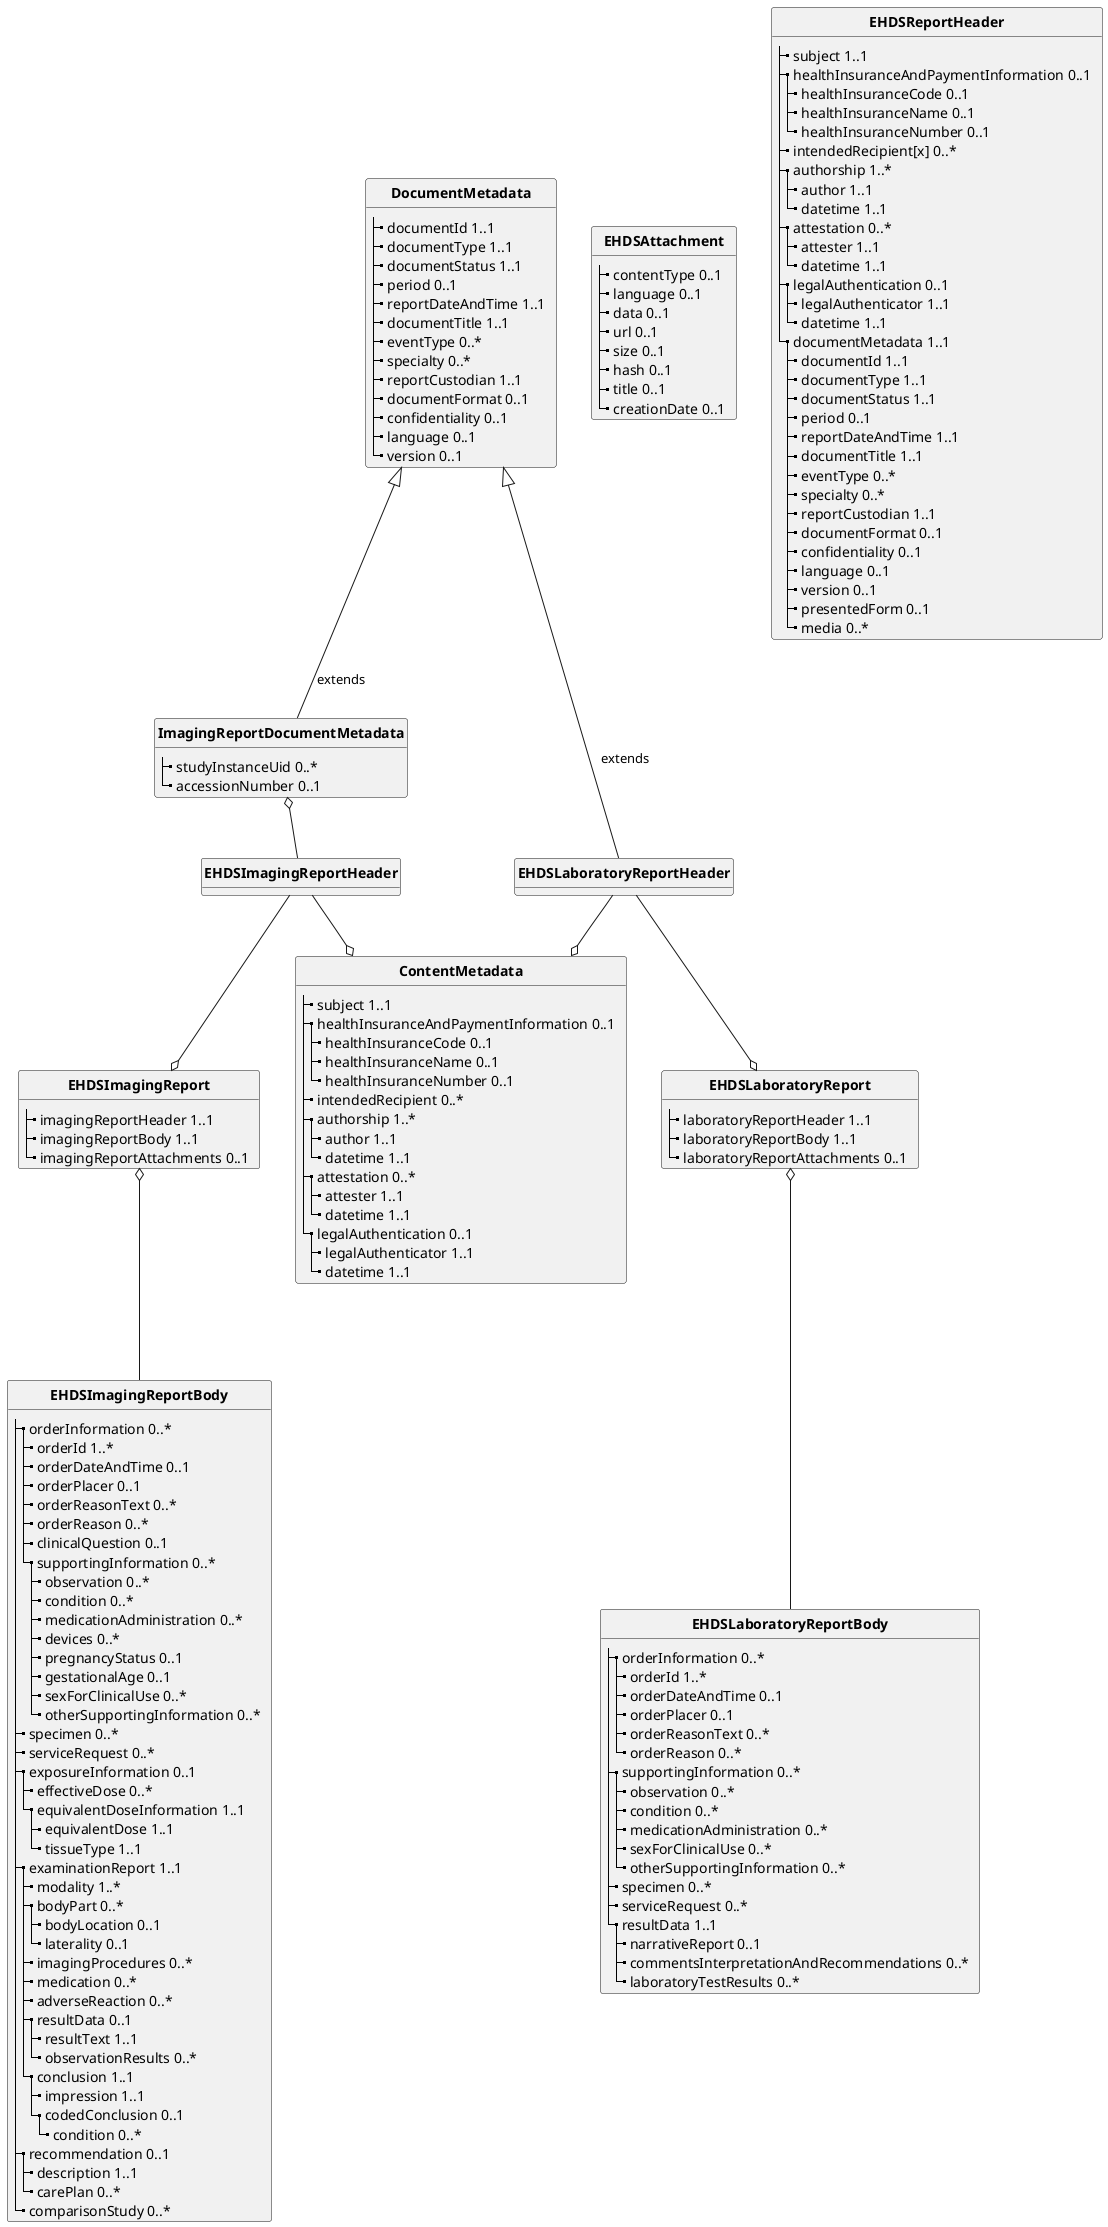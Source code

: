 @startuml
'skinparam linetype polyline
'
hide circle
hide stereotype
hide methods


class "**EHDSAttachment**" as EHDSAttachment {
  |_ contentType 0..1   
  |_ language 0..1   
  |_ data 0..1   
  |_ url 0..1   
  |_ size 0..1   
  |_ hash 0..1   
  |_ title 0..1   
  |_ creationDate 0..1   
}



class "**DocumentMetadata**" as DocumentMetadata {
  |_ documentId 1..1   
  |_ documentType 1..1   
  |_ documentStatus 1..1   
  |_ period 0..1   
  |_ reportDateAndTime 1..1   
  |_ documentTitle 1..1   
  |_ eventType 0..*   
  |_ specialty 0..*   
  |_ reportCustodian 1..1   
  |_ documentFormat 0..1   
  |_ confidentiality 0..1   
  |_ language 0..1   
  |_ version 0..1   
}



class "**EHDSReportHeader**" as EHDSReportHeader {
  |_ subject 1..1   
  |_ healthInsuranceAndPaymentInformation 0..1   
    |_ healthInsuranceCode 0..1   
    |_ healthInsuranceName 0..1   
    |_ healthInsuranceNumber 0..1   
  |_ intendedRecipient[x] 0..*   
  |_ authorship 1..*   
    |_ author 1..1   
    |_ datetime 1..1   
  |_ attestation 0..*   
    |_ attester 1..1   
    |_ datetime 1..1   
  |_ legalAuthentication 0..1   
    |_ legalAuthenticator 1..1   
    |_ datetime 1..1   
  |_ documentMetadata 1..1   
    |_ documentId 1..1   
    |_ documentType 1..1   
    |_ documentStatus 1..1   
    |_ period 0..1   
    |_ reportDateAndTime 1..1   
    |_ documentTitle 1..1   
    |_ eventType 0..*   
    |_ specialty 0..*   
    |_ reportCustodian 1..1   
    |_ documentFormat 0..1   
    |_ confidentiality 0..1   
    |_ language 0..1   
    |_ version 0..1   
    |_ presentedForm 0..1   
    |_ media 0..*   
}


class "**EHDSLaboratoryReport**" as EHDSLaboratoryReport {
  |_ laboratoryReportHeader 1..1   
  |_ laboratoryReportBody 1..1   
  |_ laboratoryReportAttachments 0..1   
}


class "**EHDSLaboratoryReportHeader**" as EHDSLaboratoryReportHeader {
}


class "**EHDSLaboratoryReportBody**" as EHDSLaboratoryReportBody {
  |_ orderInformation 0..*   
    |_ orderId 1..*   
    |_ orderDateAndTime 0..1   
    |_ orderPlacer 0..1   
    |_ orderReasonText 0..*   
    |_ orderReason 0..*   
  |_ supportingInformation 0..*   
    |_ observation 0..*   
    |_ condition 0..*   
    |_ medicationAdministration 0..*   
    |_ sexForClinicalUse 0..*   
    |_ otherSupportingInformation 0..*   
  |_ specimen 0..*   
  |_ serviceRequest 0..*   
  |_ resultData 1..1   
    |_ narrativeReport 0..1   
    |_ commentsInterpretationAndRecommendations 0..*   
    |_ laboratoryTestResults 0..*   
}





class "**EHDSImagingReportHeader**" as EHDSImagingReportHeader {

}

class "**EHDSImagingReportBody**" as EHDSImagingReportBody {
  |_ orderInformation 0..*   
    |_ orderId 1..*   
    |_ orderDateAndTime 0..1   
    |_ orderPlacer 0..1   
    |_ orderReasonText 0..*   
    |_ orderReason 0..*   
    |_ clinicalQuestion 0..1   
    |_ supportingInformation 0..*   
      |_ observation 0..*   
      |_ condition 0..*   
      |_ medicationAdministration 0..*   
      |_ devices 0..*   
      |_ pregnancyStatus 0..1   
      |_ gestationalAge 0..1   
      |_ sexForClinicalUse 0..*   
      |_ otherSupportingInformation 0..*   
  |_ specimen 0..*   
  |_ serviceRequest 0..*   
  |_ exposureInformation 0..1   
    |_ effectiveDose 0..*   
    |_ equivalentDoseInformation 1..1   
      |_ equivalentDose 1..1   
      |_ tissueType 1..1   
  |_ examinationReport 1..1   
    |_ modality 1..*   
    |_ bodyPart 0..*   
      |_ bodyLocation 0..1   
      |_ laterality 0..1   
    |_ imagingProcedures 0..*   
    |_ medication 0..*   
    |_ adverseReaction 0..*   
    |_ resultData 0..1   
      |_ resultText 1..1   
      |_ observationResults 0..*   
    |_ conclusion 1..1   
      |_ impression 1..1   
      |_ codedConclusion 0..1   
        |_ condition 0..*   
  |_ recommendation 0..1   
    |_ description 1..1   
    |_ carePlan 0..*   
  |_ comparisonStudy 0..*   
}

class "**EHDSImagingReport**" as EHDSImagingReport {
  |_ imagingReportHeader 1..1   
  |_ imagingReportBody 1..1   
  |_ imagingReportAttachments 0..1   
}


class "**ImagingReportDocumentMetadata**" as ImgReportDocumentMetadata {
  |_ studyInstanceUid 0..*   
  |_ accessionNumber 0..1   
}


class "**ContentMetadata**" as ContentMetadata {
  |_ subject 1..1   
  |_ healthInsuranceAndPaymentInformation 0..1   
    |_ healthInsuranceCode 0..1   
    |_ healthInsuranceName 0..1   
    |_ healthInsuranceNumber 0..1   
  |_ intendedRecipient 0..*   
  |_ authorship 1..*   
    |_ author 1..1   
    |_ datetime 1..1   
  |_ attestation 0..*   
    |_ attester 1..1   
    |_ datetime 1..1   
  |_ legalAuthentication 0..1   
    |_ legalAuthenticator 1..1   
    |_ datetime 1..1   
}


EHDSLaboratoryReportHeader -d-|> DocumentMetadata : extends
EHDSLaboratoryReport o-u- EHDSLaboratoryReportHeader
EHDSLaboratoryReport o-d- EHDSLaboratoryReportBody
EHDSImagingReport o-u- EHDSImagingReportHeader
EHDSImagingReport o-d- EHDSImagingReportBody : "  \n"
EHDSImagingReportHeader -u-o ImgReportDocumentMetadata
EHDSImagingReportHeader -d-o ContentMetadata
EHDSLaboratoryReportHeader -d-o ContentMetadata
DocumentMetadata -r[hidden]- ContentMetadata

ImgReportDocumentMetadata -u-|> DocumentMetadata : extends
EHDSImagingReport -r[hidden]- EHDSLaboratoryReport
EHDSImagingReportHeader -r[hidden]- EHDSLaboratoryReportHeader


@enduml



